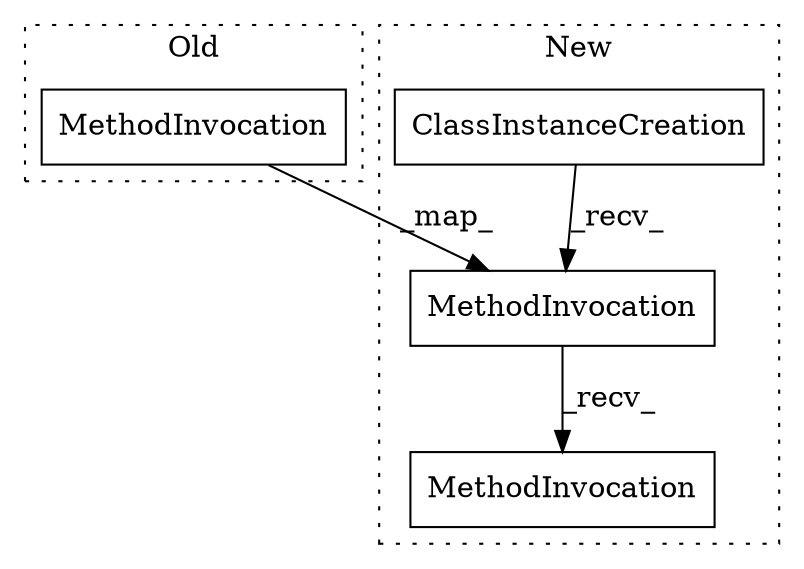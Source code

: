 digraph G {
subgraph cluster0 {
3 [label="MethodInvocation" a="32" s="2561,2608" l="20,1" shape="box"];
label = "Old";
style="dotted";
}
subgraph cluster1 {
1 [label="ClassInstanceCreation" a="14" s="2540" l="26" shape="box"];
2 [label="MethodInvocation" a="32" s="2656" l="7" shape="box"];
4 [label="MethodInvocation" a="32" s="2601,2645" l="17,1" shape="box"];
label = "New";
style="dotted";
}
1 -> 4 [label="_recv_"];
3 -> 4 [label="_map_"];
4 -> 2 [label="_recv_"];
}
